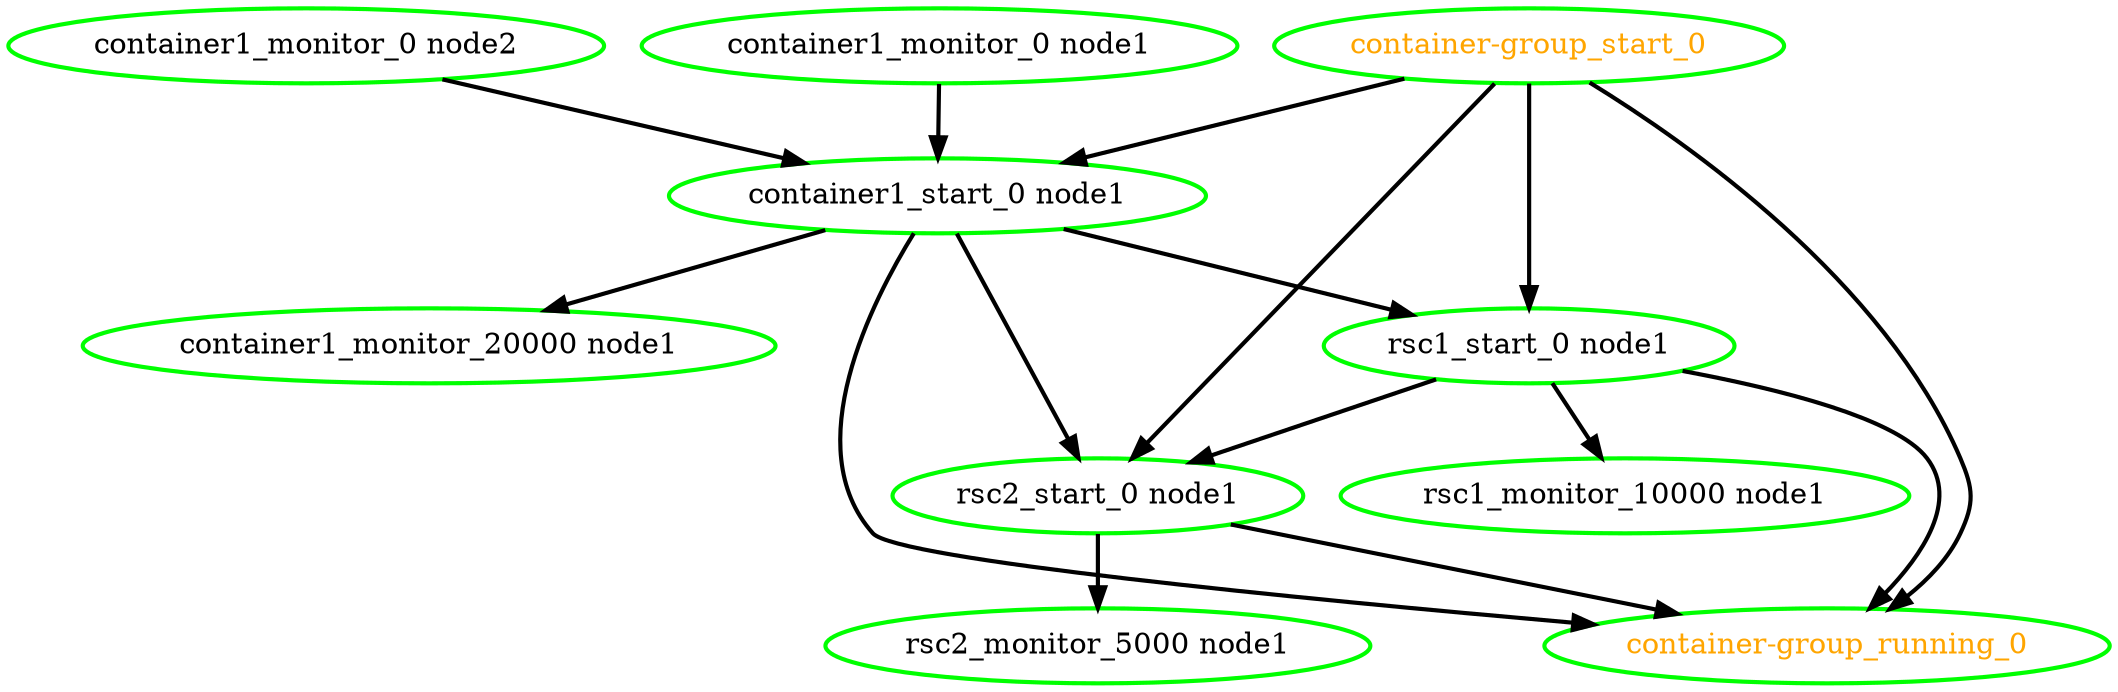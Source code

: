  digraph "g" {
"container-group_running_0" [ style=bold color="green" fontcolor="orange"]
"container-group_start_0" -> "container-group_running_0" [ style = bold]
"container-group_start_0" -> "container1_start_0 node1" [ style = bold]
"container-group_start_0" -> "rsc1_start_0 node1" [ style = bold]
"container-group_start_0" -> "rsc2_start_0 node1" [ style = bold]
"container-group_start_0" [ style=bold color="green" fontcolor="orange"]
"container1_monitor_0 node1" -> "container1_start_0 node1" [ style = bold]
"container1_monitor_0 node1" [ style=bold color="green" fontcolor="black"]
"container1_monitor_0 node2" -> "container1_start_0 node1" [ style = bold]
"container1_monitor_0 node2" [ style=bold color="green" fontcolor="black"]
"container1_monitor_20000 node1" [ style=bold color="green" fontcolor="black"]
"container1_start_0 node1" -> "container-group_running_0" [ style = bold]
"container1_start_0 node1" -> "container1_monitor_20000 node1" [ style = bold]
"container1_start_0 node1" -> "rsc1_start_0 node1" [ style = bold]
"container1_start_0 node1" -> "rsc2_start_0 node1" [ style = bold]
"container1_start_0 node1" [ style=bold color="green" fontcolor="black"]
"rsc1_monitor_10000 node1" [ style=bold color="green" fontcolor="black"]
"rsc1_start_0 node1" -> "container-group_running_0" [ style = bold]
"rsc1_start_0 node1" -> "rsc1_monitor_10000 node1" [ style = bold]
"rsc1_start_0 node1" -> "rsc2_start_0 node1" [ style = bold]
"rsc1_start_0 node1" [ style=bold color="green" fontcolor="black"]
"rsc2_monitor_5000 node1" [ style=bold color="green" fontcolor="black"]
"rsc2_start_0 node1" -> "container-group_running_0" [ style = bold]
"rsc2_start_0 node1" -> "rsc2_monitor_5000 node1" [ style = bold]
"rsc2_start_0 node1" [ style=bold color="green" fontcolor="black"]
}
